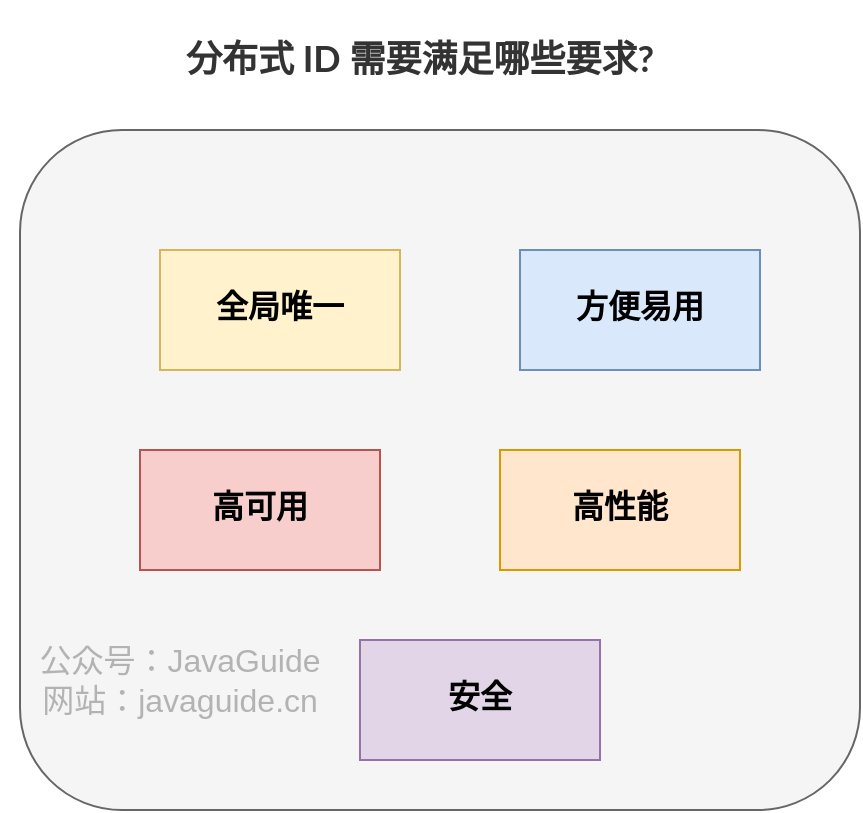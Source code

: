 <mxfile version="13.4.5" type="device"><diagram id="SA46lcTlQrTDV4wgisz-" name="Page-1"><mxGraphModel dx="1106" dy="852" grid="1" gridSize="10" guides="1" tooltips="1" connect="1" arrows="1" fold="1" page="1" pageScale="1" pageWidth="827" pageHeight="1169" math="0" shadow="0"><root><mxCell id="0"/><mxCell id="1" parent="0"/><mxCell id="cehpOnqWNzq4a7qSkavl-8" value="" style="rounded=1;whiteSpace=wrap;html=1;shadow=0;fillColor=#f5f5f5;strokeColor=#666666;fontColor=#333333;sketch=0;glass=0;" parent="1" vertex="1"><mxGeometry x="630" y="270" width="420" height="340" as="geometry"/></mxCell><mxCell id="cehpOnqWNzq4a7qSkavl-1" value="&lt;b style=&quot;font-size: 16px;&quot;&gt;全局唯一&lt;/b&gt;" style="rounded=0;whiteSpace=wrap;html=1;sketch=0;shadow=0;glass=0;fontSize=16;fontFamily=Courier New;fillColor=#fff2cc;strokeColor=#d6b656;" parent="1" vertex="1"><mxGeometry x="700" y="330" width="120" height="60" as="geometry"/></mxCell><mxCell id="cehpOnqWNzq4a7qSkavl-2" value="&lt;b style=&quot;font-size: 16px;&quot;&gt;高性能&lt;/b&gt;" style="rounded=0;whiteSpace=wrap;html=1;sketch=0;shadow=0;glass=0;fontSize=16;fontFamily=Courier New;fillColor=#ffe6cc;strokeColor=#d79b00;" parent="1" vertex="1"><mxGeometry x="870" y="430" width="120" height="60" as="geometry"/></mxCell><mxCell id="cehpOnqWNzq4a7qSkavl-3" value="&lt;b style=&quot;font-size: 16px;&quot;&gt;安全&lt;/b&gt;" style="rounded=0;whiteSpace=wrap;html=1;sketch=0;shadow=0;glass=0;fontSize=16;fontFamily=Courier New;fillColor=#e1d5e7;strokeColor=#9673a6;" parent="1" vertex="1"><mxGeometry x="800" y="525" width="120" height="60" as="geometry"/></mxCell><mxCell id="cehpOnqWNzq4a7qSkavl-4" value="&lt;b style=&quot;font-size: 16px;&quot;&gt;高可用&lt;/b&gt;" style="rounded=0;whiteSpace=wrap;html=1;sketch=0;shadow=0;glass=0;fontSize=16;fontFamily=Courier New;fillColor=#f8cecc;strokeColor=#b85450;" parent="1" vertex="1"><mxGeometry x="690" y="430" width="120" height="60" as="geometry"/></mxCell><mxCell id="cehpOnqWNzq4a7qSkavl-5" value="&lt;b style=&quot;font-size: 16px;&quot;&gt;方便易用&lt;/b&gt;" style="rounded=0;whiteSpace=wrap;html=1;sketch=0;shadow=0;glass=0;fontSize=16;fontFamily=Courier New;fillColor=#dae8fc;strokeColor=#6c8ebf;" parent="1" vertex="1"><mxGeometry x="880" y="330" width="120" height="60" as="geometry"/></mxCell><mxCell id="cehpOnqWNzq4a7qSkavl-9" value="&lt;h3 class=&quot;md-end-block md-heading md-focus&quot; style=&quot;box-sizing: border-box; font-size: 18px; margin: 1em 0px 0.5em; line-height: 1.2; font-family: lato, &amp;quot;helvetica neue&amp;quot;, helvetica, sans-serif; position: relative; color: rgb(51, 51, 51);&quot;&gt;&lt;span class=&quot;md-plain md-expand&quot; style=&quot;box-sizing: border-box; font-size: 18px;&quot;&gt;分布式 ID 需要满足哪些要求?&lt;/span&gt;&lt;/h3&gt;" style="text;html=1;strokeColor=none;fillColor=none;align=center;verticalAlign=middle;whiteSpace=wrap;rounded=0;shadow=0;glass=0;sketch=0;labelBackgroundColor=none;fontSize=18;" parent="1" vertex="1"><mxGeometry x="660" y="220" width="340" height="20" as="geometry"/></mxCell><mxCell id="YJBW8onx5aEg9MXUnXj8-1" value="&lt;font style=&quot;font-size: 16px;&quot;&gt;公众号：JavaGuide&lt;br style=&quot;font-size: 16px;&quot;&gt;网站：javaguide.cn&lt;/font&gt;" style="text;html=1;strokeColor=none;fillColor=none;align=center;verticalAlign=middle;whiteSpace=wrap;rounded=0;labelBackgroundColor=none;fontSize=16;fontColor=#B3B3B3;rotation=0;sketch=0;shadow=0;" vertex="1" parent="1"><mxGeometry x="620" y="540" width="180" height="10" as="geometry"/></mxCell></root></mxGraphModel></diagram></mxfile>